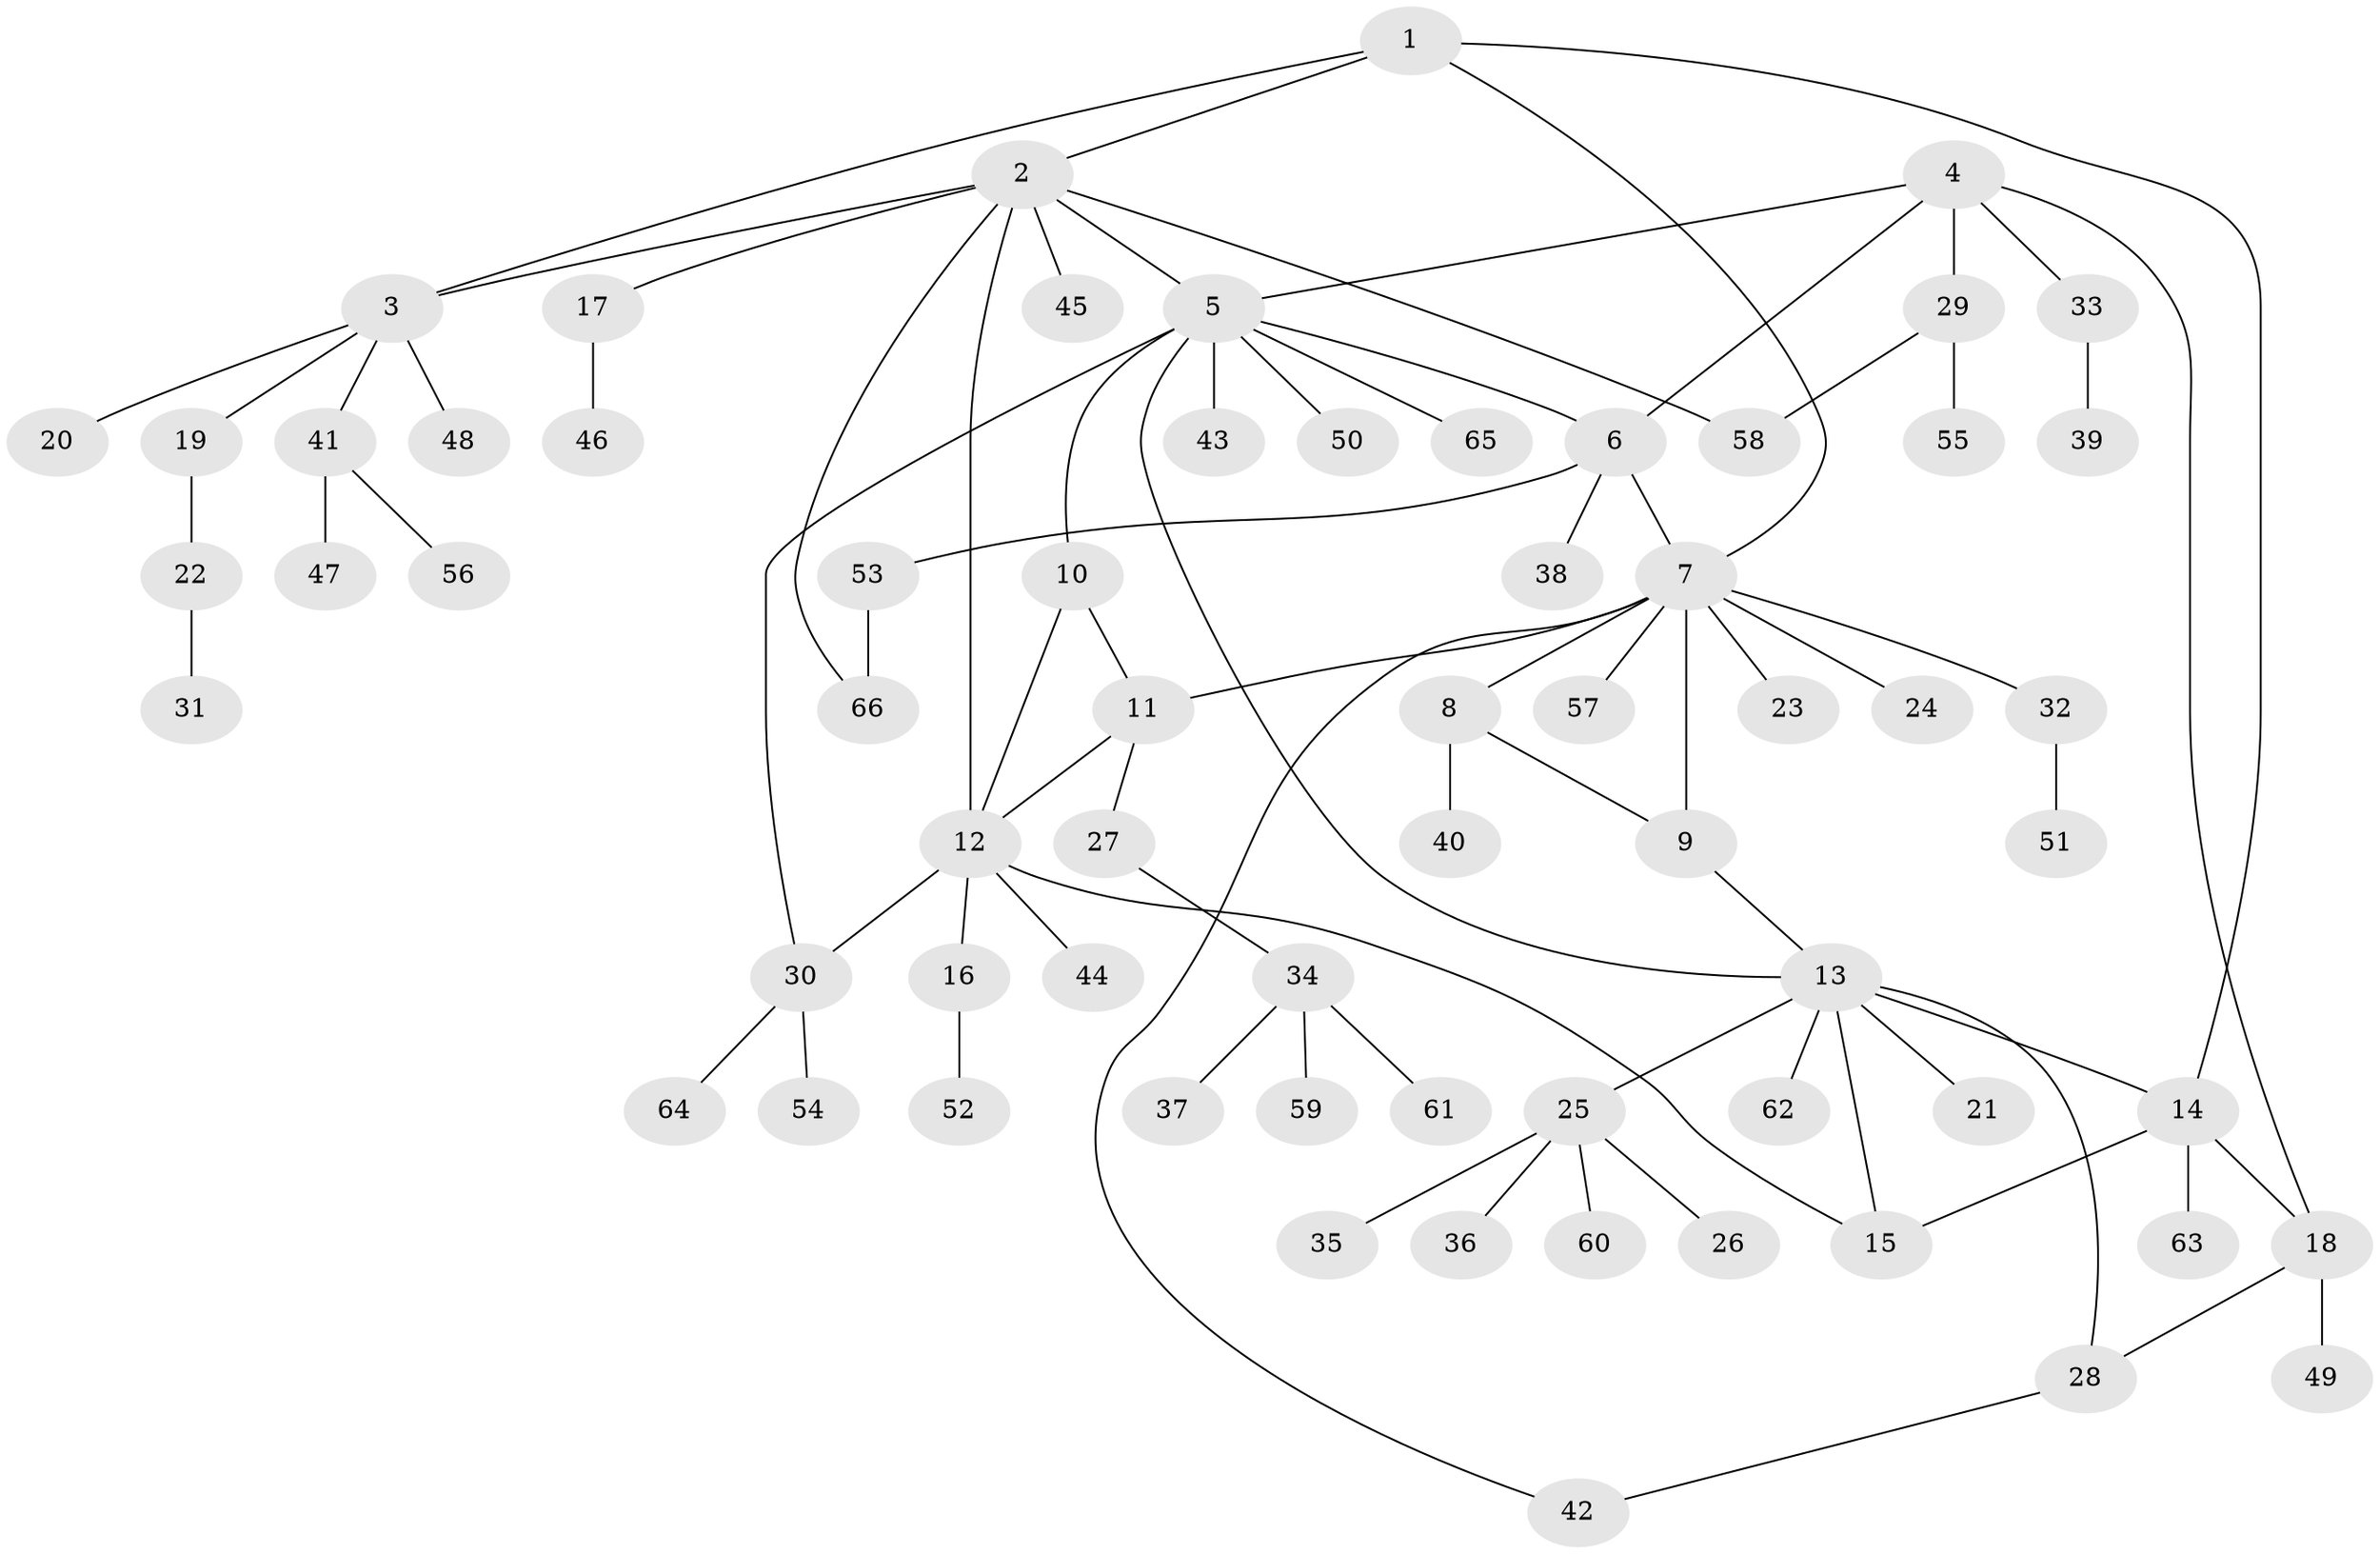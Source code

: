 // coarse degree distribution, {7: 0.044444444444444446, 6: 0.044444444444444446, 11: 0.022222222222222223, 3: 0.13333333333333333, 9: 0.022222222222222223, 2: 0.13333333333333333, 5: 0.044444444444444446, 1: 0.5333333333333333, 4: 0.022222222222222223}
// Generated by graph-tools (version 1.1) at 2025/42/03/06/25 10:42:12]
// undirected, 66 vertices, 82 edges
graph export_dot {
graph [start="1"]
  node [color=gray90,style=filled];
  1;
  2;
  3;
  4;
  5;
  6;
  7;
  8;
  9;
  10;
  11;
  12;
  13;
  14;
  15;
  16;
  17;
  18;
  19;
  20;
  21;
  22;
  23;
  24;
  25;
  26;
  27;
  28;
  29;
  30;
  31;
  32;
  33;
  34;
  35;
  36;
  37;
  38;
  39;
  40;
  41;
  42;
  43;
  44;
  45;
  46;
  47;
  48;
  49;
  50;
  51;
  52;
  53;
  54;
  55;
  56;
  57;
  58;
  59;
  60;
  61;
  62;
  63;
  64;
  65;
  66;
  1 -- 2;
  1 -- 3;
  1 -- 7;
  1 -- 14;
  2 -- 3;
  2 -- 5;
  2 -- 12;
  2 -- 17;
  2 -- 45;
  2 -- 58;
  2 -- 66;
  3 -- 19;
  3 -- 20;
  3 -- 41;
  3 -- 48;
  4 -- 5;
  4 -- 6;
  4 -- 18;
  4 -- 29;
  4 -- 33;
  5 -- 6;
  5 -- 10;
  5 -- 13;
  5 -- 30;
  5 -- 43;
  5 -- 50;
  5 -- 65;
  6 -- 7;
  6 -- 38;
  6 -- 53;
  7 -- 8;
  7 -- 9;
  7 -- 11;
  7 -- 23;
  7 -- 24;
  7 -- 32;
  7 -- 42;
  7 -- 57;
  8 -- 9;
  8 -- 40;
  9 -- 13;
  10 -- 11;
  10 -- 12;
  11 -- 12;
  11 -- 27;
  12 -- 15;
  12 -- 16;
  12 -- 30;
  12 -- 44;
  13 -- 14;
  13 -- 15;
  13 -- 21;
  13 -- 25;
  13 -- 28;
  13 -- 62;
  14 -- 15;
  14 -- 18;
  14 -- 63;
  16 -- 52;
  17 -- 46;
  18 -- 28;
  18 -- 49;
  19 -- 22;
  22 -- 31;
  25 -- 26;
  25 -- 35;
  25 -- 36;
  25 -- 60;
  27 -- 34;
  28 -- 42;
  29 -- 55;
  29 -- 58;
  30 -- 54;
  30 -- 64;
  32 -- 51;
  33 -- 39;
  34 -- 37;
  34 -- 59;
  34 -- 61;
  41 -- 47;
  41 -- 56;
  53 -- 66;
}
